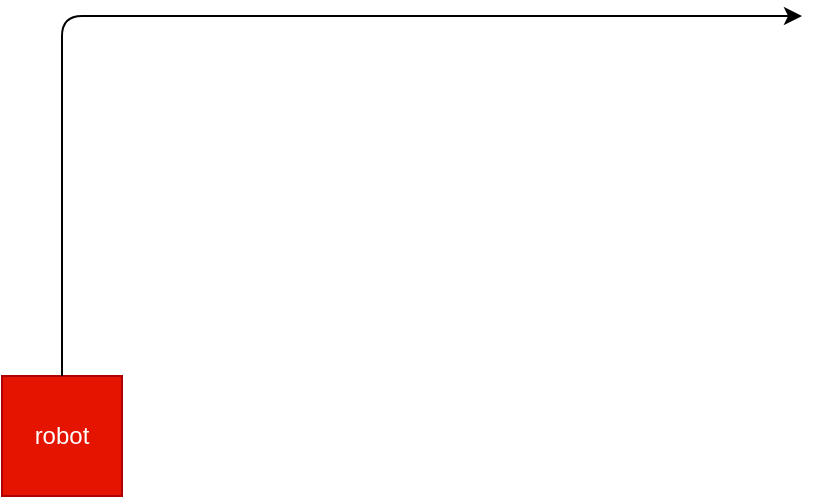 <mxfile version="13.3.5" type="device"><diagram id="29rGRaMjXw8uRga9VlSF" name="Page-1"><mxGraphModel dx="1024" dy="592" grid="1" gridSize="10" guides="1" tooltips="1" connect="1" arrows="1" fold="1" page="1" pageScale="1" pageWidth="583" pageHeight="413" math="0" shadow="0"><root><mxCell id="0"/><mxCell id="1" parent="0"/><object label="robot" movable="true" speed="5" type="robot" id="AJazwZpPGcL-0f30OVo7-1"><mxCell style="rounded=0;whiteSpace=wrap;html=1;fillColor=#e51400;strokeColor=#B20000;fontColor=#ffffff;" parent="1" vertex="1"><mxGeometry x="40" y="260" width="60" height="60" as="geometry"/></mxCell></object><object label="" type="path" id="AJazwZpPGcL-0f30OVo7-2"><mxCell style="endArrow=classic;html=1;exitX=0.5;exitY=0;exitDx=0;exitDy=0;" parent="1" source="AJazwZpPGcL-0f30OVo7-1" edge="1"><mxGeometry width="50" height="50" relative="1" as="geometry"><mxPoint x="70" y="230" as="sourcePoint"/><mxPoint x="440" y="80" as="targetPoint"/><Array as="points"><mxPoint x="70" y="80"/></Array></mxGeometry></mxCell></object></root></mxGraphModel></diagram></mxfile>